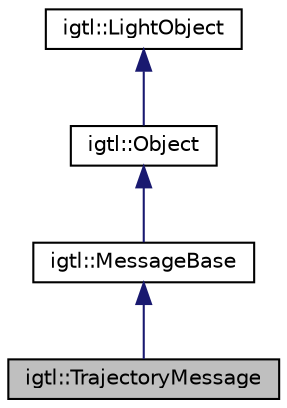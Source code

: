 digraph "igtl::TrajectoryMessage"
{
  edge [fontname="Helvetica",fontsize="10",labelfontname="Helvetica",labelfontsize="10"];
  node [fontname="Helvetica",fontsize="10",shape=record];
  Node1 [label="igtl::TrajectoryMessage",height=0.2,width=0.4,color="black", fillcolor="grey75", style="filled", fontcolor="black"];
  Node2 -> Node1 [dir="back",color="midnightblue",fontsize="10",style="solid",fontname="Helvetica"];
  Node2 [label="igtl::MessageBase",height=0.2,width=0.4,color="black", fillcolor="white", style="filled",URL="$classigtl_1_1MessageBase.html"];
  Node3 -> Node2 [dir="back",color="midnightblue",fontsize="10",style="solid",fontname="Helvetica"];
  Node3 [label="igtl::Object",height=0.2,width=0.4,color="black", fillcolor="white", style="filled",URL="$classigtl_1_1Object.html",tooltip="Base class for most igtl classes. "];
  Node4 -> Node3 [dir="back",color="midnightblue",fontsize="10",style="solid",fontname="Helvetica"];
  Node4 [label="igtl::LightObject",height=0.2,width=0.4,color="black", fillcolor="white", style="filled",URL="$classigtl_1_1LightObject.html",tooltip="Light weight base class for most igtl classes. "];
}
